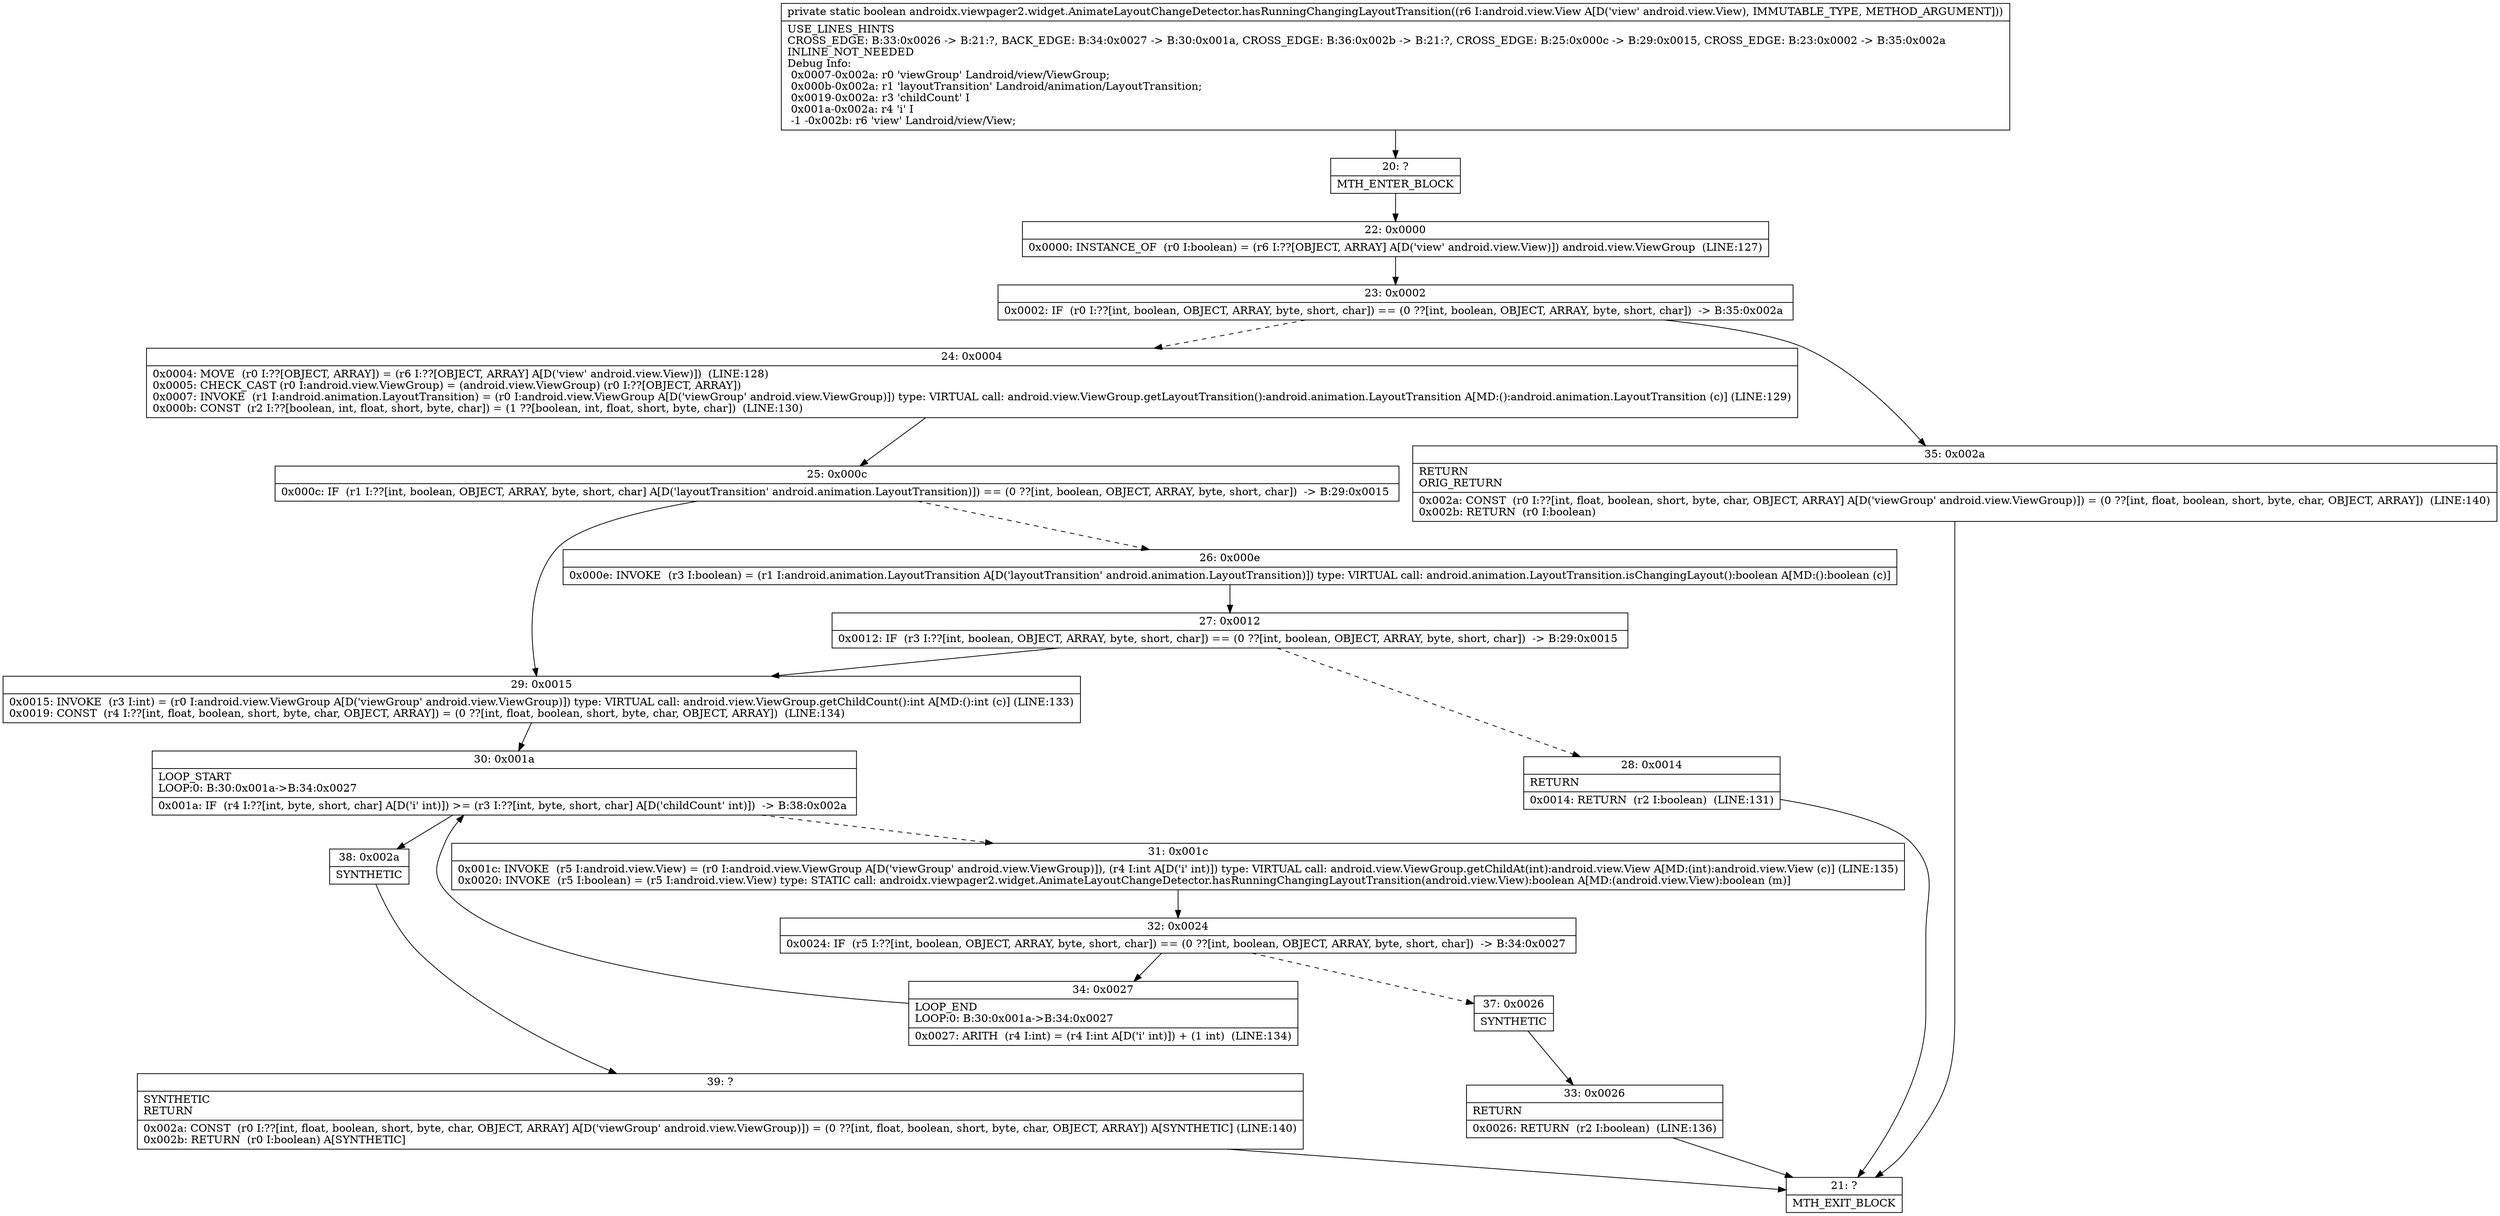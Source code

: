 digraph "CFG forandroidx.viewpager2.widget.AnimateLayoutChangeDetector.hasRunningChangingLayoutTransition(Landroid\/view\/View;)Z" {
Node_20 [shape=record,label="{20\:\ ?|MTH_ENTER_BLOCK\l}"];
Node_22 [shape=record,label="{22\:\ 0x0000|0x0000: INSTANCE_OF  (r0 I:boolean) = (r6 I:??[OBJECT, ARRAY] A[D('view' android.view.View)]) android.view.ViewGroup  (LINE:127)\l}"];
Node_23 [shape=record,label="{23\:\ 0x0002|0x0002: IF  (r0 I:??[int, boolean, OBJECT, ARRAY, byte, short, char]) == (0 ??[int, boolean, OBJECT, ARRAY, byte, short, char])  \-\> B:35:0x002a \l}"];
Node_24 [shape=record,label="{24\:\ 0x0004|0x0004: MOVE  (r0 I:??[OBJECT, ARRAY]) = (r6 I:??[OBJECT, ARRAY] A[D('view' android.view.View)])  (LINE:128)\l0x0005: CHECK_CAST (r0 I:android.view.ViewGroup) = (android.view.ViewGroup) (r0 I:??[OBJECT, ARRAY]) \l0x0007: INVOKE  (r1 I:android.animation.LayoutTransition) = (r0 I:android.view.ViewGroup A[D('viewGroup' android.view.ViewGroup)]) type: VIRTUAL call: android.view.ViewGroup.getLayoutTransition():android.animation.LayoutTransition A[MD:():android.animation.LayoutTransition (c)] (LINE:129)\l0x000b: CONST  (r2 I:??[boolean, int, float, short, byte, char]) = (1 ??[boolean, int, float, short, byte, char])  (LINE:130)\l}"];
Node_25 [shape=record,label="{25\:\ 0x000c|0x000c: IF  (r1 I:??[int, boolean, OBJECT, ARRAY, byte, short, char] A[D('layoutTransition' android.animation.LayoutTransition)]) == (0 ??[int, boolean, OBJECT, ARRAY, byte, short, char])  \-\> B:29:0x0015 \l}"];
Node_26 [shape=record,label="{26\:\ 0x000e|0x000e: INVOKE  (r3 I:boolean) = (r1 I:android.animation.LayoutTransition A[D('layoutTransition' android.animation.LayoutTransition)]) type: VIRTUAL call: android.animation.LayoutTransition.isChangingLayout():boolean A[MD:():boolean (c)]\l}"];
Node_27 [shape=record,label="{27\:\ 0x0012|0x0012: IF  (r3 I:??[int, boolean, OBJECT, ARRAY, byte, short, char]) == (0 ??[int, boolean, OBJECT, ARRAY, byte, short, char])  \-\> B:29:0x0015 \l}"];
Node_28 [shape=record,label="{28\:\ 0x0014|RETURN\l|0x0014: RETURN  (r2 I:boolean)  (LINE:131)\l}"];
Node_21 [shape=record,label="{21\:\ ?|MTH_EXIT_BLOCK\l}"];
Node_29 [shape=record,label="{29\:\ 0x0015|0x0015: INVOKE  (r3 I:int) = (r0 I:android.view.ViewGroup A[D('viewGroup' android.view.ViewGroup)]) type: VIRTUAL call: android.view.ViewGroup.getChildCount():int A[MD:():int (c)] (LINE:133)\l0x0019: CONST  (r4 I:??[int, float, boolean, short, byte, char, OBJECT, ARRAY]) = (0 ??[int, float, boolean, short, byte, char, OBJECT, ARRAY])  (LINE:134)\l}"];
Node_30 [shape=record,label="{30\:\ 0x001a|LOOP_START\lLOOP:0: B:30:0x001a\-\>B:34:0x0027\l|0x001a: IF  (r4 I:??[int, byte, short, char] A[D('i' int)]) \>= (r3 I:??[int, byte, short, char] A[D('childCount' int)])  \-\> B:38:0x002a \l}"];
Node_31 [shape=record,label="{31\:\ 0x001c|0x001c: INVOKE  (r5 I:android.view.View) = (r0 I:android.view.ViewGroup A[D('viewGroup' android.view.ViewGroup)]), (r4 I:int A[D('i' int)]) type: VIRTUAL call: android.view.ViewGroup.getChildAt(int):android.view.View A[MD:(int):android.view.View (c)] (LINE:135)\l0x0020: INVOKE  (r5 I:boolean) = (r5 I:android.view.View) type: STATIC call: androidx.viewpager2.widget.AnimateLayoutChangeDetector.hasRunningChangingLayoutTransition(android.view.View):boolean A[MD:(android.view.View):boolean (m)]\l}"];
Node_32 [shape=record,label="{32\:\ 0x0024|0x0024: IF  (r5 I:??[int, boolean, OBJECT, ARRAY, byte, short, char]) == (0 ??[int, boolean, OBJECT, ARRAY, byte, short, char])  \-\> B:34:0x0027 \l}"];
Node_34 [shape=record,label="{34\:\ 0x0027|LOOP_END\lLOOP:0: B:30:0x001a\-\>B:34:0x0027\l|0x0027: ARITH  (r4 I:int) = (r4 I:int A[D('i' int)]) + (1 int)  (LINE:134)\l}"];
Node_37 [shape=record,label="{37\:\ 0x0026|SYNTHETIC\l}"];
Node_33 [shape=record,label="{33\:\ 0x0026|RETURN\l|0x0026: RETURN  (r2 I:boolean)  (LINE:136)\l}"];
Node_38 [shape=record,label="{38\:\ 0x002a|SYNTHETIC\l}"];
Node_39 [shape=record,label="{39\:\ ?|SYNTHETIC\lRETURN\l|0x002a: CONST  (r0 I:??[int, float, boolean, short, byte, char, OBJECT, ARRAY] A[D('viewGroup' android.view.ViewGroup)]) = (0 ??[int, float, boolean, short, byte, char, OBJECT, ARRAY]) A[SYNTHETIC] (LINE:140)\l0x002b: RETURN  (r0 I:boolean) A[SYNTHETIC]\l}"];
Node_35 [shape=record,label="{35\:\ 0x002a|RETURN\lORIG_RETURN\l|0x002a: CONST  (r0 I:??[int, float, boolean, short, byte, char, OBJECT, ARRAY] A[D('viewGroup' android.view.ViewGroup)]) = (0 ??[int, float, boolean, short, byte, char, OBJECT, ARRAY])  (LINE:140)\l0x002b: RETURN  (r0 I:boolean) \l}"];
MethodNode[shape=record,label="{private static boolean androidx.viewpager2.widget.AnimateLayoutChangeDetector.hasRunningChangingLayoutTransition((r6 I:android.view.View A[D('view' android.view.View), IMMUTABLE_TYPE, METHOD_ARGUMENT]))  | USE_LINES_HINTS\lCROSS_EDGE: B:33:0x0026 \-\> B:21:?, BACK_EDGE: B:34:0x0027 \-\> B:30:0x001a, CROSS_EDGE: B:36:0x002b \-\> B:21:?, CROSS_EDGE: B:25:0x000c \-\> B:29:0x0015, CROSS_EDGE: B:23:0x0002 \-\> B:35:0x002a\lINLINE_NOT_NEEDED\lDebug Info:\l  0x0007\-0x002a: r0 'viewGroup' Landroid\/view\/ViewGroup;\l  0x000b\-0x002a: r1 'layoutTransition' Landroid\/animation\/LayoutTransition;\l  0x0019\-0x002a: r3 'childCount' I\l  0x001a\-0x002a: r4 'i' I\l  \-1 \-0x002b: r6 'view' Landroid\/view\/View;\l}"];
MethodNode -> Node_20;Node_20 -> Node_22;
Node_22 -> Node_23;
Node_23 -> Node_24[style=dashed];
Node_23 -> Node_35;
Node_24 -> Node_25;
Node_25 -> Node_26[style=dashed];
Node_25 -> Node_29;
Node_26 -> Node_27;
Node_27 -> Node_28[style=dashed];
Node_27 -> Node_29;
Node_28 -> Node_21;
Node_29 -> Node_30;
Node_30 -> Node_31[style=dashed];
Node_30 -> Node_38;
Node_31 -> Node_32;
Node_32 -> Node_34;
Node_32 -> Node_37[style=dashed];
Node_34 -> Node_30;
Node_37 -> Node_33;
Node_33 -> Node_21;
Node_38 -> Node_39;
Node_39 -> Node_21;
Node_35 -> Node_21;
}

